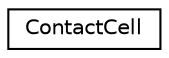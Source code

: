 digraph G
{
  edge [fontname="Helvetica",fontsize="10",labelfontname="Helvetica",labelfontsize="10"];
  node [fontname="Helvetica",fontsize="10",shape=record];
  rankdir="LR";
  Node1 [label="ContactCell",height=0.2,width=0.4,color="black", fillcolor="white", style="filled",URL="$interface_contact_cell.html"];
}

